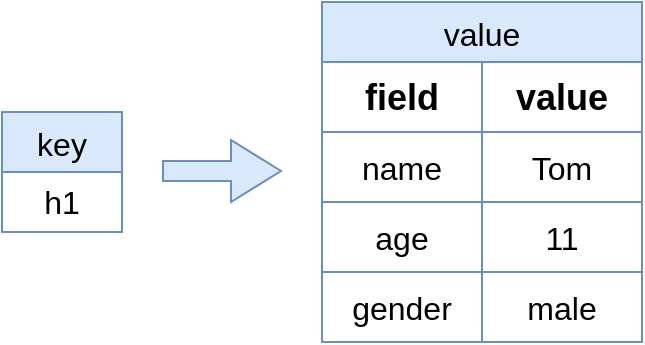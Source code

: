 <mxfile version="21.2.8" type="device">
  <diagram name="第 1 页" id="TCm7lx0ThvfOR70xTfOS">
    <mxGraphModel dx="1036" dy="656" grid="1" gridSize="10" guides="1" tooltips="1" connect="1" arrows="1" fold="1" page="0" pageScale="1" pageWidth="3300" pageHeight="4681" math="0" shadow="0">
      <root>
        <mxCell id="0" />
        <mxCell id="1" parent="0" />
        <mxCell id="vqzRrdInAQj-gJYUa8gO-1" value="value" style="shape=table;startSize=30;container=1;collapsible=0;childLayout=tableLayout;strokeColor=#6c8ebf;fontSize=16;fillColor=#dae8fc;" parent="1" vertex="1">
          <mxGeometry x="200" y="80" width="160" height="170" as="geometry" />
        </mxCell>
        <mxCell id="vqzRrdInAQj-gJYUa8gO-2" value="" style="shape=tableRow;horizontal=0;startSize=0;swimlaneHead=0;swimlaneBody=0;strokeColor=inherit;top=0;left=0;bottom=0;right=0;collapsible=0;dropTarget=0;fillColor=none;points=[[0,0.5],[1,0.5]];portConstraint=eastwest;fontSize=16;" parent="vqzRrdInAQj-gJYUa8gO-1" vertex="1">
          <mxGeometry y="30" width="160" height="35" as="geometry" />
        </mxCell>
        <mxCell id="vqzRrdInAQj-gJYUa8gO-3" value="field" style="shape=partialRectangle;html=1;whiteSpace=wrap;connectable=0;strokeColor=inherit;overflow=hidden;fillColor=none;top=0;left=0;bottom=0;right=0;pointerEvents=1;fontSize=18;fontStyle=1" parent="vqzRrdInAQj-gJYUa8gO-2" vertex="1">
          <mxGeometry width="80" height="35" as="geometry">
            <mxRectangle width="80" height="35" as="alternateBounds" />
          </mxGeometry>
        </mxCell>
        <mxCell id="vqzRrdInAQj-gJYUa8gO-4" value="value" style="shape=partialRectangle;html=1;whiteSpace=wrap;connectable=0;strokeColor=inherit;overflow=hidden;fillColor=none;top=0;left=0;bottom=0;right=0;pointerEvents=1;fontSize=18;fontStyle=1" parent="vqzRrdInAQj-gJYUa8gO-2" vertex="1">
          <mxGeometry x="80" width="80" height="35" as="geometry">
            <mxRectangle width="80" height="35" as="alternateBounds" />
          </mxGeometry>
        </mxCell>
        <mxCell id="vqzRrdInAQj-gJYUa8gO-6" value="" style="shape=tableRow;horizontal=0;startSize=0;swimlaneHead=0;swimlaneBody=0;strokeColor=inherit;top=0;left=0;bottom=0;right=0;collapsible=0;dropTarget=0;fillColor=none;points=[[0,0.5],[1,0.5]];portConstraint=eastwest;fontSize=16;" parent="vqzRrdInAQj-gJYUa8gO-1" vertex="1">
          <mxGeometry y="65" width="160" height="35" as="geometry" />
        </mxCell>
        <mxCell id="vqzRrdInAQj-gJYUa8gO-7" value="name" style="shape=partialRectangle;html=1;whiteSpace=wrap;connectable=0;strokeColor=inherit;overflow=hidden;fillColor=none;top=0;left=0;bottom=0;right=0;pointerEvents=1;fontSize=16;" parent="vqzRrdInAQj-gJYUa8gO-6" vertex="1">
          <mxGeometry width="80" height="35" as="geometry">
            <mxRectangle width="80" height="35" as="alternateBounds" />
          </mxGeometry>
        </mxCell>
        <mxCell id="vqzRrdInAQj-gJYUa8gO-8" value="Tom" style="shape=partialRectangle;html=1;whiteSpace=wrap;connectable=0;strokeColor=inherit;overflow=hidden;fillColor=none;top=0;left=0;bottom=0;right=0;pointerEvents=1;fontSize=16;" parent="vqzRrdInAQj-gJYUa8gO-6" vertex="1">
          <mxGeometry x="80" width="80" height="35" as="geometry">
            <mxRectangle width="80" height="35" as="alternateBounds" />
          </mxGeometry>
        </mxCell>
        <mxCell id="vqzRrdInAQj-gJYUa8gO-10" value="" style="shape=tableRow;horizontal=0;startSize=0;swimlaneHead=0;swimlaneBody=0;strokeColor=inherit;top=0;left=0;bottom=0;right=0;collapsible=0;dropTarget=0;fillColor=none;points=[[0,0.5],[1,0.5]];portConstraint=eastwest;fontSize=16;" parent="vqzRrdInAQj-gJYUa8gO-1" vertex="1">
          <mxGeometry y="100" width="160" height="35" as="geometry" />
        </mxCell>
        <mxCell id="vqzRrdInAQj-gJYUa8gO-11" value="age" style="shape=partialRectangle;html=1;whiteSpace=wrap;connectable=0;strokeColor=inherit;overflow=hidden;fillColor=none;top=0;left=0;bottom=0;right=0;pointerEvents=1;fontSize=16;" parent="vqzRrdInAQj-gJYUa8gO-10" vertex="1">
          <mxGeometry width="80" height="35" as="geometry">
            <mxRectangle width="80" height="35" as="alternateBounds" />
          </mxGeometry>
        </mxCell>
        <mxCell id="vqzRrdInAQj-gJYUa8gO-12" value="11" style="shape=partialRectangle;html=1;whiteSpace=wrap;connectable=0;strokeColor=inherit;overflow=hidden;fillColor=none;top=0;left=0;bottom=0;right=0;pointerEvents=1;fontSize=16;" parent="vqzRrdInAQj-gJYUa8gO-10" vertex="1">
          <mxGeometry x="80" width="80" height="35" as="geometry">
            <mxRectangle width="80" height="35" as="alternateBounds" />
          </mxGeometry>
        </mxCell>
        <mxCell id="vqzRrdInAQj-gJYUa8gO-14" style="shape=tableRow;horizontal=0;startSize=0;swimlaneHead=0;swimlaneBody=0;strokeColor=inherit;top=0;left=0;bottom=0;right=0;collapsible=0;dropTarget=0;fillColor=none;points=[[0,0.5],[1,0.5]];portConstraint=eastwest;fontSize=16;" parent="vqzRrdInAQj-gJYUa8gO-1" vertex="1">
          <mxGeometry y="135" width="160" height="35" as="geometry" />
        </mxCell>
        <mxCell id="vqzRrdInAQj-gJYUa8gO-15" value="gender" style="shape=partialRectangle;html=1;whiteSpace=wrap;connectable=0;strokeColor=inherit;overflow=hidden;fillColor=none;top=0;left=0;bottom=0;right=0;pointerEvents=1;fontSize=16;" parent="vqzRrdInAQj-gJYUa8gO-14" vertex="1">
          <mxGeometry width="80" height="35" as="geometry">
            <mxRectangle width="80" height="35" as="alternateBounds" />
          </mxGeometry>
        </mxCell>
        <mxCell id="vqzRrdInAQj-gJYUa8gO-16" value="male" style="shape=partialRectangle;html=1;whiteSpace=wrap;connectable=0;strokeColor=inherit;overflow=hidden;fillColor=none;top=0;left=0;bottom=0;right=0;pointerEvents=1;fontSize=16;" parent="vqzRrdInAQj-gJYUa8gO-14" vertex="1">
          <mxGeometry x="80" width="80" height="35" as="geometry">
            <mxRectangle width="80" height="35" as="alternateBounds" />
          </mxGeometry>
        </mxCell>
        <mxCell id="vqzRrdInAQj-gJYUa8gO-23" value="key" style="shape=table;startSize=30;container=1;collapsible=0;childLayout=tableLayout;strokeColor=#6c8ebf;fontSize=16;fillColor=#dae8fc;" parent="1" vertex="1">
          <mxGeometry x="40" y="135" width="60" height="60" as="geometry" />
        </mxCell>
        <mxCell id="vqzRrdInAQj-gJYUa8gO-24" value="" style="shape=tableRow;horizontal=0;startSize=0;swimlaneHead=0;swimlaneBody=0;strokeColor=inherit;top=0;left=0;bottom=0;right=0;collapsible=0;dropTarget=0;fillColor=none;points=[[0,0.5],[1,0.5]];portConstraint=eastwest;fontSize=16;" parent="vqzRrdInAQj-gJYUa8gO-23" vertex="1">
          <mxGeometry y="30" width="60" height="30" as="geometry" />
        </mxCell>
        <mxCell id="vqzRrdInAQj-gJYUa8gO-25" value="h1" style="shape=partialRectangle;html=1;whiteSpace=wrap;connectable=0;strokeColor=inherit;overflow=hidden;fillColor=none;top=0;left=0;bottom=0;right=0;pointerEvents=1;fontSize=16;" parent="vqzRrdInAQj-gJYUa8gO-24" vertex="1">
          <mxGeometry width="60" height="30" as="geometry">
            <mxRectangle width="60" height="30" as="alternateBounds" />
          </mxGeometry>
        </mxCell>
        <mxCell id="vqzRrdInAQj-gJYUa8gO-36" value="" style="shape=flexArrow;endArrow=classic;html=1;rounded=0;fontSize=12;startSize=8;endSize=8;curved=1;fillColor=#dae8fc;strokeColor=#6c8ebf;" parent="1" edge="1">
          <mxGeometry width="50" height="50" relative="1" as="geometry">
            <mxPoint x="120" y="164.5" as="sourcePoint" />
            <mxPoint x="180" y="164.5" as="targetPoint" />
          </mxGeometry>
        </mxCell>
      </root>
    </mxGraphModel>
  </diagram>
</mxfile>
